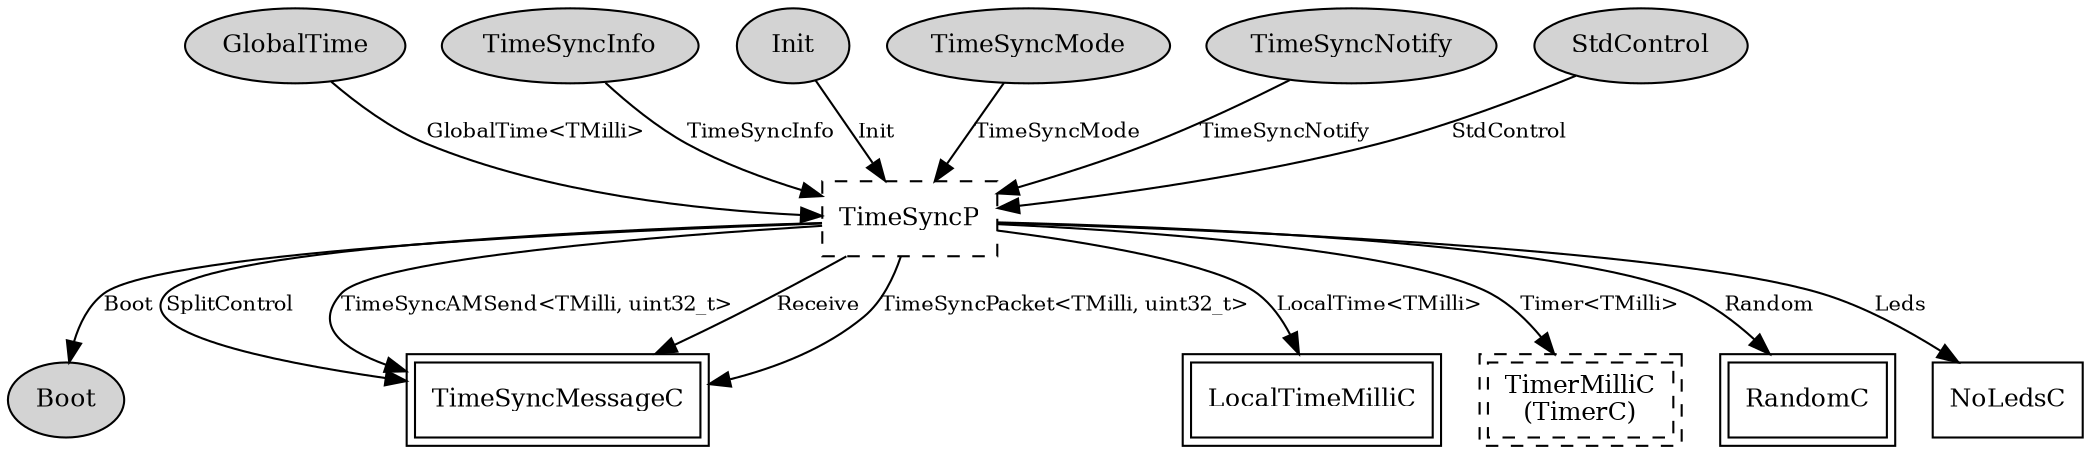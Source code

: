 digraph "tos.lib.ftsp.TimeSyncC" {
  n0x7f2d65858458 [shape=ellipse, style=filled, label="GlobalTime", fontsize=12];
  "TimeSyncC.TimeSyncP" [fontsize=12, shape=box, style=dashed, label="TimeSyncP", URL="../chtml/tos.lib.ftsp.TimeSyncP.html"];
  n0x7f2d65856560 [shape=ellipse, style=filled, label="TimeSyncInfo", fontsize=12];
  "TimeSyncC.TimeSyncP" [fontsize=12, shape=box, style=dashed, label="TimeSyncP", URL="../chtml/tos.lib.ftsp.TimeSyncP.html"];
  n0x7f2d65859428 [shape=ellipse, style=filled, label="Init", fontsize=12];
  "TimeSyncC.TimeSyncP" [fontsize=12, shape=box, style=dashed, label="TimeSyncP", URL="../chtml/tos.lib.ftsp.TimeSyncP.html"];
  n0x7f2d65850510 [shape=ellipse, style=filled, label="TimeSyncMode", fontsize=12];
  "TimeSyncC.TimeSyncP" [fontsize=12, shape=box, style=dashed, label="TimeSyncP", URL="../chtml/tos.lib.ftsp.TimeSyncP.html"];
  n0x7f2d6584e310 [shape=ellipse, style=filled, label="TimeSyncNotify", fontsize=12];
  "TimeSyncC.TimeSyncP" [fontsize=12, shape=box, style=dashed, label="TimeSyncP", URL="../chtml/tos.lib.ftsp.TimeSyncP.html"];
  n0x7f2d65859a68 [shape=ellipse, style=filled, label="StdControl", fontsize=12];
  "TimeSyncC.TimeSyncP" [fontsize=12, shape=box, style=dashed, label="TimeSyncP", URL="../chtml/tos.lib.ftsp.TimeSyncP.html"];
  "TimeSyncC.TimeSyncP" [fontsize=12, shape=box, style=dashed, label="TimeSyncP", URL="../chtml/tos.lib.ftsp.TimeSyncP.html"];
  n0x7f2d6585add8 [shape=ellipse, style=filled, label="Boot", fontsize=12];
  "TimeSyncC.TimeSyncP" [fontsize=12, shape=box, style=dashed, label="TimeSyncP", URL="../chtml/tos.lib.ftsp.TimeSyncP.html"];
  "TimeSyncMessageC" [fontsize=12, shape=box,peripheries=2, URL="../chtml/tos.platforms.telosa.TimeSyncMessageC.html"];
  "TimeSyncC.TimeSyncP" [fontsize=12, shape=box, style=dashed, label="TimeSyncP", URL="../chtml/tos.lib.ftsp.TimeSyncP.html"];
  "TimeSyncMessageC" [fontsize=12, shape=box,peripheries=2, URL="../chtml/tos.platforms.telosa.TimeSyncMessageC.html"];
  "TimeSyncC.TimeSyncP" [fontsize=12, shape=box, style=dashed, label="TimeSyncP", URL="../chtml/tos.lib.ftsp.TimeSyncP.html"];
  "TimeSyncMessageC" [fontsize=12, shape=box,peripheries=2, URL="../chtml/tos.platforms.telosa.TimeSyncMessageC.html"];
  "TimeSyncC.TimeSyncP" [fontsize=12, shape=box, style=dashed, label="TimeSyncP", URL="../chtml/tos.lib.ftsp.TimeSyncP.html"];
  "TimeSyncMessageC" [fontsize=12, shape=box,peripheries=2, URL="../chtml/tos.platforms.telosa.TimeSyncMessageC.html"];
  "TimeSyncC.TimeSyncP" [fontsize=12, shape=box, style=dashed, label="TimeSyncP", URL="../chtml/tos.lib.ftsp.TimeSyncP.html"];
  "LocalTimeMilliC" [fontsize=12, shape=box,peripheries=2, URL="../chtml/tos.system.LocalTimeMilliC.html"];
  "TimeSyncC.TimeSyncP" [fontsize=12, shape=box, style=dashed, label="TimeSyncP", URL="../chtml/tos.lib.ftsp.TimeSyncP.html"];
  "TimeSyncC.TimerC" [fontsize=12, shape=box,peripheries=2, style=dashed, label="TimerMilliC\n(TimerC)", URL="../chtml/tos.system.TimerMilliC.html"];
  "TimeSyncC.TimeSyncP" [fontsize=12, shape=box, style=dashed, label="TimeSyncP", URL="../chtml/tos.lib.ftsp.TimeSyncP.html"];
  "RandomC" [fontsize=12, shape=box,peripheries=2, URL="../chtml/tos.system.RandomC.html"];
  "TimeSyncC.TimeSyncP" [fontsize=12, shape=box, style=dashed, label="TimeSyncP", URL="../chtml/tos.lib.ftsp.TimeSyncP.html"];
  "NoLedsC" [fontsize=12, shape=box, URL="../chtml/tos.system.NoLedsC.html"];
  "n0x7f2d65858458" -> "TimeSyncC.TimeSyncP" [label="GlobalTime<TMilli>", URL="../ihtml/tos.lib.ftsp.GlobalTime.html", fontsize=10];
  "n0x7f2d65856560" -> "TimeSyncC.TimeSyncP" [label="TimeSyncInfo", URL="../ihtml/tos.lib.ftsp.TimeSyncInfo.html", fontsize=10];
  "n0x7f2d65859428" -> "TimeSyncC.TimeSyncP" [label="Init", URL="../ihtml/tos.interfaces.Init.html", fontsize=10];
  "n0x7f2d65850510" -> "TimeSyncC.TimeSyncP" [label="TimeSyncMode", URL="../ihtml/tos.lib.ftsp.TimeSyncMode.html", fontsize=10];
  "n0x7f2d6584e310" -> "TimeSyncC.TimeSyncP" [label="TimeSyncNotify", URL="../ihtml/tos.lib.ftsp.TimeSyncNotify.html", fontsize=10];
  "n0x7f2d65859a68" -> "TimeSyncC.TimeSyncP" [label="StdControl", URL="../ihtml/tos.interfaces.StdControl.html", fontsize=10];
  "TimeSyncC.TimeSyncP" -> "n0x7f2d6585add8" [label="Boot", URL="../ihtml/tos.interfaces.Boot.html", fontsize=10];
  "TimeSyncC.TimeSyncP" -> "TimeSyncMessageC" [label="SplitControl", URL="../ihtml/tos.interfaces.SplitControl.html", fontsize=10];
  "TimeSyncC.TimeSyncP" -> "TimeSyncMessageC" [label="TimeSyncAMSend<TMilli, uint32_t>", URL="../ihtml/tos.interfaces.TimeSyncAMSend.html", fontsize=10];
  "TimeSyncC.TimeSyncP" -> "TimeSyncMessageC" [label="Receive", URL="../ihtml/tos.interfaces.Receive.html", fontsize=10];
  "TimeSyncC.TimeSyncP" -> "TimeSyncMessageC" [label="TimeSyncPacket<TMilli, uint32_t>", URL="../ihtml/tos.interfaces.TimeSyncPacket.html", fontsize=10];
  "TimeSyncC.TimeSyncP" -> "LocalTimeMilliC" [label="LocalTime<TMilli>", URL="../ihtml/tos.lib.timer.LocalTime.html", fontsize=10];
  "TimeSyncC.TimeSyncP" -> "TimeSyncC.TimerC" [label="Timer<TMilli>", URL="../ihtml/tos.lib.timer.Timer.html", fontsize=10];
  "TimeSyncC.TimeSyncP" -> "RandomC" [label="Random", URL="../ihtml/tos.interfaces.Random.html", fontsize=10];
  "TimeSyncC.TimeSyncP" -> "NoLedsC" [label="Leds", URL="../ihtml/tos.interfaces.Leds.html", fontsize=10];
}
